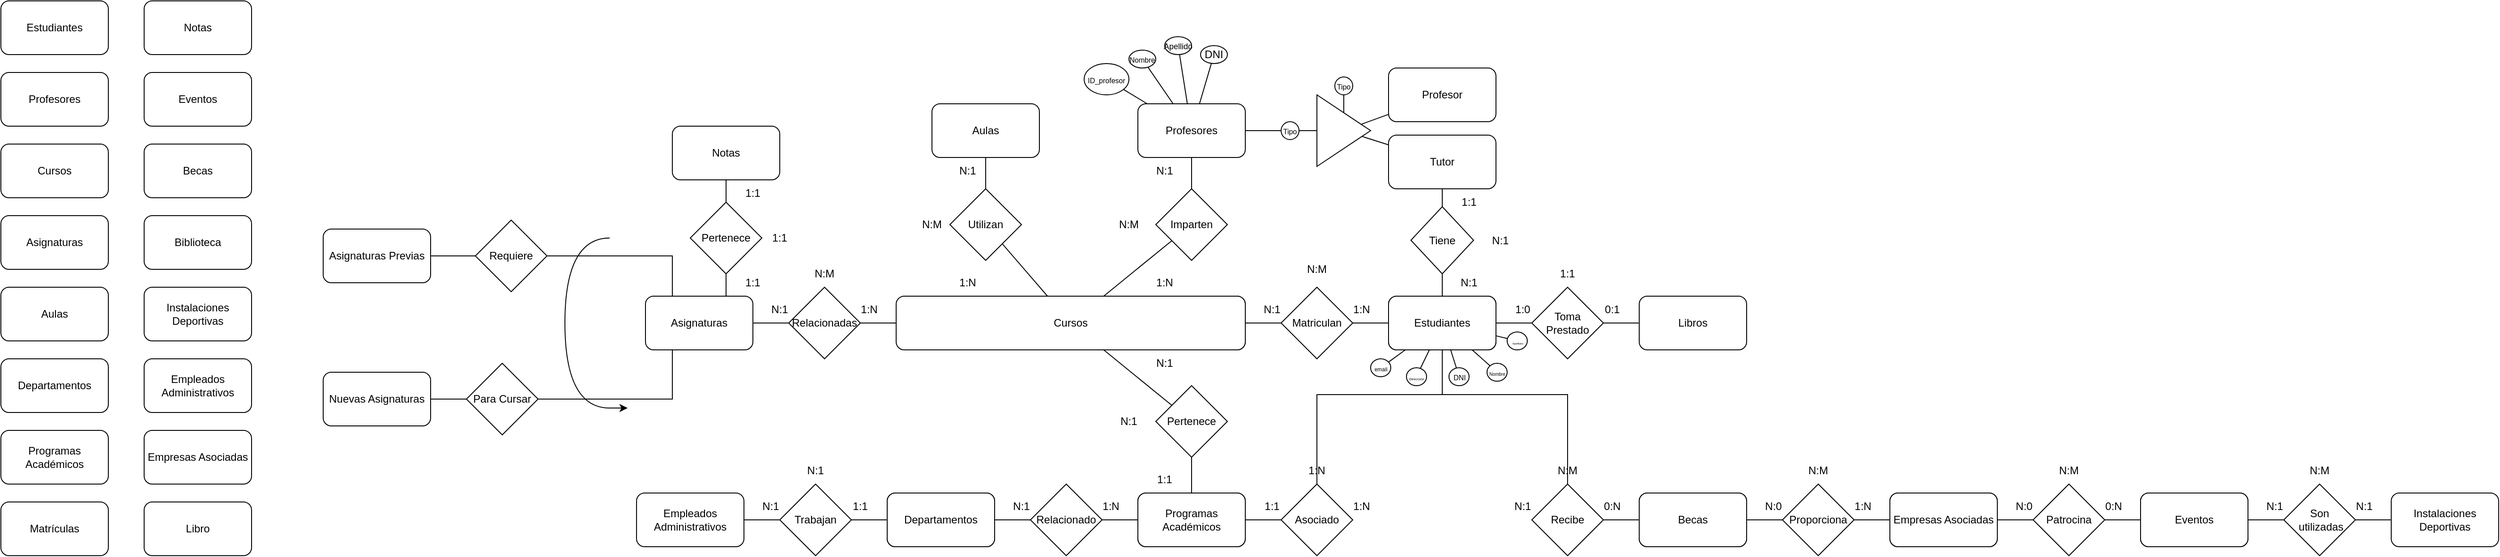 <mxfile version="22.1.11" type="github">
  <diagram name="Página-1" id="5t8v-FAfq3eq3jOAas9Z">
    <mxGraphModel dx="1434" dy="795" grid="1" gridSize="10" guides="1" tooltips="1" connect="1" arrows="1" fold="1" page="1" pageScale="1" pageWidth="827" pageHeight="1169" math="0" shadow="0">
      <root>
        <mxCell id="0" />
        <mxCell id="1" parent="0" />
        <mxCell id="Byr7ttWTIuSPwqKm5QDh-1" value="Estudiantes" style="rounded=1;whiteSpace=wrap;html=1;" parent="1" vertex="1">
          <mxGeometry x="40" y="40" width="120" height="60" as="geometry" />
        </mxCell>
        <mxCell id="Byr7ttWTIuSPwqKm5QDh-2" value="Profesores" style="rounded=1;whiteSpace=wrap;html=1;" parent="1" vertex="1">
          <mxGeometry x="40" y="120" width="120" height="60" as="geometry" />
        </mxCell>
        <mxCell id="Byr7ttWTIuSPwqKm5QDh-3" value="Cursos" style="rounded=1;whiteSpace=wrap;html=1;" parent="1" vertex="1">
          <mxGeometry x="40" y="200" width="120" height="60" as="geometry" />
        </mxCell>
        <mxCell id="Byr7ttWTIuSPwqKm5QDh-4" value="Asignaturas" style="rounded=1;whiteSpace=wrap;html=1;" parent="1" vertex="1">
          <mxGeometry x="40" y="280" width="120" height="60" as="geometry" />
        </mxCell>
        <mxCell id="Byr7ttWTIuSPwqKm5QDh-5" value="Aulas" style="rounded=1;whiteSpace=wrap;html=1;" parent="1" vertex="1">
          <mxGeometry x="40" y="360" width="120" height="60" as="geometry" />
        </mxCell>
        <mxCell id="Byr7ttWTIuSPwqKm5QDh-6" value="Departamentos" style="rounded=1;whiteSpace=wrap;html=1;" parent="1" vertex="1">
          <mxGeometry x="40" y="440" width="120" height="60" as="geometry" />
        </mxCell>
        <mxCell id="Byr7ttWTIuSPwqKm5QDh-7" value="Programas Académicos" style="rounded=1;whiteSpace=wrap;html=1;" parent="1" vertex="1">
          <mxGeometry x="40" y="520" width="120" height="60" as="geometry" />
        </mxCell>
        <mxCell id="Byr7ttWTIuSPwqKm5QDh-8" value="Matrículas" style="rounded=1;whiteSpace=wrap;html=1;" parent="1" vertex="1">
          <mxGeometry x="40" y="600" width="120" height="60" as="geometry" />
        </mxCell>
        <mxCell id="Byr7ttWTIuSPwqKm5QDh-9" value="Notas" style="rounded=1;whiteSpace=wrap;html=1;" parent="1" vertex="1">
          <mxGeometry x="200" y="40" width="120" height="60" as="geometry" />
        </mxCell>
        <mxCell id="Byr7ttWTIuSPwqKm5QDh-10" value="Eventos" style="rounded=1;whiteSpace=wrap;html=1;" parent="1" vertex="1">
          <mxGeometry x="200" y="120" width="120" height="60" as="geometry" />
        </mxCell>
        <mxCell id="Byr7ttWTIuSPwqKm5QDh-11" value="Becas" style="rounded=1;whiteSpace=wrap;html=1;" parent="1" vertex="1">
          <mxGeometry x="200" y="200" width="120" height="60" as="geometry" />
        </mxCell>
        <mxCell id="Byr7ttWTIuSPwqKm5QDh-12" value="Biblioteca" style="rounded=1;whiteSpace=wrap;html=1;" parent="1" vertex="1">
          <mxGeometry x="200" y="280" width="120" height="60" as="geometry" />
        </mxCell>
        <mxCell id="Byr7ttWTIuSPwqKm5QDh-13" value="Instalaciones Deportivas" style="rounded=1;whiteSpace=wrap;html=1;" parent="1" vertex="1">
          <mxGeometry x="200" y="360" width="120" height="60" as="geometry" />
        </mxCell>
        <mxCell id="Byr7ttWTIuSPwqKm5QDh-14" value="Empleados Administrativos" style="rounded=1;whiteSpace=wrap;html=1;" parent="1" vertex="1">
          <mxGeometry x="200" y="440" width="120" height="60" as="geometry" />
        </mxCell>
        <mxCell id="Byr7ttWTIuSPwqKm5QDh-16" value="Empresas Asociadas" style="rounded=1;whiteSpace=wrap;html=1;" parent="1" vertex="1">
          <mxGeometry x="200" y="520" width="120" height="60" as="geometry" />
        </mxCell>
        <mxCell id="Byr7ttWTIuSPwqKm5QDh-17" value="Programas Académicos" style="rounded=1;whiteSpace=wrap;html=1;" parent="1" vertex="1">
          <mxGeometry x="1310" y="590" width="120" height="60" as="geometry" />
        </mxCell>
        <mxCell id="Byr7ttWTIuSPwqKm5QDh-21" value="Profesores" style="rounded=1;whiteSpace=wrap;html=1;" parent="1" vertex="1">
          <mxGeometry x="1310" y="155" width="120" height="60" as="geometry" />
        </mxCell>
        <mxCell id="Byr7ttWTIuSPwqKm5QDh-23" value="Asignaturas" style="rounded=1;whiteSpace=wrap;html=1;" parent="1" vertex="1">
          <mxGeometry x="760" y="370" width="120" height="60" as="geometry" />
        </mxCell>
        <mxCell id="Byr7ttWTIuSPwqKm5QDh-27" value="Aulas" style="rounded=1;whiteSpace=wrap;html=1;" parent="1" vertex="1">
          <mxGeometry x="1080" y="155" width="120" height="60" as="geometry" />
        </mxCell>
        <mxCell id="Byr7ttWTIuSPwqKm5QDh-28" value="Cursos" style="rounded=1;whiteSpace=wrap;html=1;" parent="1" vertex="1">
          <mxGeometry x="1310" y="370" width="120" height="60" as="geometry" />
        </mxCell>
        <mxCell id="Byr7ttWTIuSPwqKm5QDh-29" value="Departamentos" style="rounded=1;whiteSpace=wrap;html=1;" parent="1" vertex="1">
          <mxGeometry x="1030" y="590" width="120" height="60" as="geometry" />
        </mxCell>
        <mxCell id="Byr7ttWTIuSPwqKm5QDh-30" value="Programas Académicos" style="rounded=1;whiteSpace=wrap;html=1;" parent="1" vertex="1">
          <mxGeometry x="1310" y="590" width="120" height="60" as="geometry" />
        </mxCell>
        <mxCell id="Byr7ttWTIuSPwqKm5QDh-33" value="Notas" style="rounded=1;whiteSpace=wrap;html=1;" parent="1" vertex="1">
          <mxGeometry x="790" y="180" width="120" height="60" as="geometry" />
        </mxCell>
        <mxCell id="Byr7ttWTIuSPwqKm5QDh-37" value="Estudiantes" style="rounded=1;whiteSpace=wrap;html=1;" parent="1" vertex="1">
          <mxGeometry x="1590" y="370" width="120" height="60" as="geometry" />
        </mxCell>
        <mxCell id="Byr7ttWTIuSPwqKm5QDh-38" value="Becas" style="rounded=1;whiteSpace=wrap;html=1;" parent="1" vertex="1">
          <mxGeometry x="1870" y="590" width="120" height="60" as="geometry" />
        </mxCell>
        <mxCell id="Byr7ttWTIuSPwqKm5QDh-39" value="Empleados Administrativos" style="rounded=1;whiteSpace=wrap;html=1;" parent="1" vertex="1">
          <mxGeometry x="750" y="590" width="120" height="60" as="geometry" />
        </mxCell>
        <mxCell id="Byr7ttWTIuSPwqKm5QDh-40" value="Departamentos" style="rounded=1;whiteSpace=wrap;html=1;" parent="1" vertex="1">
          <mxGeometry x="1030" y="590" width="120" height="60" as="geometry" />
        </mxCell>
        <mxCell id="Byr7ttWTIuSPwqKm5QDh-41" value="Eventos" style="rounded=1;whiteSpace=wrap;html=1;" parent="1" vertex="1">
          <mxGeometry x="2430" y="590" width="120" height="60" as="geometry" />
        </mxCell>
        <mxCell id="Byr7ttWTIuSPwqKm5QDh-43" value="Empresas Asociadas" style="rounded=1;whiteSpace=wrap;html=1;" parent="1" vertex="1">
          <mxGeometry x="2150" y="590" width="120" height="60" as="geometry" />
        </mxCell>
        <mxCell id="Byr7ttWTIuSPwqKm5QDh-44" value="Eventos" style="rounded=1;whiteSpace=wrap;html=1;" parent="1" vertex="1">
          <mxGeometry x="2430" y="590" width="120" height="60" as="geometry" />
        </mxCell>
        <mxCell id="Byr7ttWTIuSPwqKm5QDh-46" value="Instalaciones Deportivas" style="rounded=1;whiteSpace=wrap;html=1;" parent="1" vertex="1">
          <mxGeometry x="2710" y="590" width="120" height="60" as="geometry" />
        </mxCell>
        <mxCell id="Byr7ttWTIuSPwqKm5QDh-50" value="Libro" style="rounded=1;whiteSpace=wrap;html=1;" parent="1" vertex="1">
          <mxGeometry x="200" y="600" width="120" height="60" as="geometry" />
        </mxCell>
        <mxCell id="Byr7ttWTIuSPwqKm5QDh-51" value="Libros" style="rounded=1;whiteSpace=wrap;html=1;" parent="1" vertex="1">
          <mxGeometry x="1870" y="370" width="120" height="60" as="geometry" />
        </mxCell>
        <mxCell id="Byr7ttWTIuSPwqKm5QDh-52" value="Estudiantes" style="rounded=1;whiteSpace=wrap;html=1;" parent="1" vertex="1">
          <mxGeometry x="1590" y="370" width="120" height="60" as="geometry" />
        </mxCell>
        <mxCell id="Byr7ttWTIuSPwqKm5QDh-55" value="Asociado" style="rhombus;whiteSpace=wrap;html=1;" parent="1" vertex="1">
          <mxGeometry x="1470" y="580" width="80" height="80" as="geometry" />
        </mxCell>
        <mxCell id="Byr7ttWTIuSPwqKm5QDh-58" value="Relacionadas" style="rhombus;whiteSpace=wrap;html=1;" parent="1" vertex="1">
          <mxGeometry x="920" y="360" width="80" height="80" as="geometry" />
        </mxCell>
        <mxCell id="Byr7ttWTIuSPwqKm5QDh-59" value="Utilizan" style="rhombus;whiteSpace=wrap;html=1;" parent="1" vertex="1">
          <mxGeometry x="1100" y="250" width="80" height="80" as="geometry" />
        </mxCell>
        <mxCell id="Byr7ttWTIuSPwqKm5QDh-60" value="Relacionado" style="rhombus;whiteSpace=wrap;html=1;" parent="1" vertex="1">
          <mxGeometry x="1190" y="580" width="80" height="80" as="geometry" />
        </mxCell>
        <mxCell id="Byr7ttWTIuSPwqKm5QDh-61" value="Matriculan" style="rhombus;whiteSpace=wrap;html=1;" parent="1" vertex="1">
          <mxGeometry x="1470" y="360" width="80" height="80" as="geometry" />
        </mxCell>
        <mxCell id="Byr7ttWTIuSPwqKm5QDh-62" value="Pertenece" style="rhombus;whiteSpace=wrap;html=1;" parent="1" vertex="1">
          <mxGeometry x="810" y="265" width="80" height="80" as="geometry" />
        </mxCell>
        <mxCell id="Byr7ttWTIuSPwqKm5QDh-64" value="Recibe" style="rhombus;whiteSpace=wrap;html=1;" parent="1" vertex="1">
          <mxGeometry x="1750" y="580" width="80" height="80" as="geometry" />
        </mxCell>
        <mxCell id="Byr7ttWTIuSPwqKm5QDh-66" value="Trabajan" style="rhombus;whiteSpace=wrap;html=1;" parent="1" vertex="1">
          <mxGeometry x="910" y="580" width="80" height="80" as="geometry" />
        </mxCell>
        <mxCell id="Byr7ttWTIuSPwqKm5QDh-67" value="Son&lt;br&gt;&amp;nbsp;utilizadas" style="rhombus;whiteSpace=wrap;html=1;" parent="1" vertex="1">
          <mxGeometry x="2590" y="580" width="80" height="80" as="geometry" />
        </mxCell>
        <mxCell id="Byr7ttWTIuSPwqKm5QDh-68" value="Patrocina" style="rhombus;whiteSpace=wrap;html=1;" parent="1" vertex="1">
          <mxGeometry x="2310" y="580" width="80" height="80" as="geometry" />
        </mxCell>
        <mxCell id="Byr7ttWTIuSPwqKm5QDh-71" value="Toma&lt;br&gt;Prestado" style="rhombus;whiteSpace=wrap;html=1;" parent="1" vertex="1">
          <mxGeometry x="1750" y="360" width="80" height="80" as="geometry" />
        </mxCell>
        <mxCell id="Byr7ttWTIuSPwqKm5QDh-81" value="" style="endArrow=none;html=1;rounded=0;" parent="1" target="Byr7ttWTIuSPwqKm5QDh-55" edge="1">
          <mxGeometry width="50" height="50" relative="1" as="geometry">
            <mxPoint x="1430" y="620" as="sourcePoint" />
            <mxPoint x="1480" y="570" as="targetPoint" />
          </mxGeometry>
        </mxCell>
        <mxCell id="Byr7ttWTIuSPwqKm5QDh-82" value="" style="endArrow=none;html=1;rounded=0;" parent="1" source="Byr7ttWTIuSPwqKm5QDh-55" target="Byr7ttWTIuSPwqKm5QDh-37" edge="1">
          <mxGeometry width="50" height="50" relative="1" as="geometry">
            <mxPoint x="1550" y="620" as="sourcePoint" />
            <mxPoint x="1590" y="620" as="targetPoint" />
            <Array as="points">
              <mxPoint x="1510" y="480" />
              <mxPoint x="1650" y="480" />
            </Array>
          </mxGeometry>
        </mxCell>
        <mxCell id="Byr7ttWTIuSPwqKm5QDh-86" value="" style="endArrow=none;html=1;rounded=0;" parent="1" target="Byr7ttWTIuSPwqKm5QDh-58" edge="1">
          <mxGeometry width="50" height="50" relative="1" as="geometry">
            <mxPoint x="880" y="400" as="sourcePoint" />
            <mxPoint x="930" y="350" as="targetPoint" />
          </mxGeometry>
        </mxCell>
        <mxCell id="Byr7ttWTIuSPwqKm5QDh-89" value="" style="endArrow=none;html=1;rounded=0;" parent="1" target="Byr7ttWTIuSPwqKm5QDh-20" edge="1">
          <mxGeometry width="50" height="50" relative="1" as="geometry">
            <mxPoint x="1000" y="400" as="sourcePoint" />
            <mxPoint x="1040" y="400" as="targetPoint" />
          </mxGeometry>
        </mxCell>
        <mxCell id="Byr7ttWTIuSPwqKm5QDh-91" value="" style="endArrow=none;html=1;rounded=0;" parent="1" target="Byr7ttWTIuSPwqKm5QDh-60" edge="1">
          <mxGeometry width="50" height="50" relative="1" as="geometry">
            <mxPoint x="1150" y="620" as="sourcePoint" />
            <mxPoint x="1200" y="570" as="targetPoint" />
          </mxGeometry>
        </mxCell>
        <mxCell id="Byr7ttWTIuSPwqKm5QDh-92" value="" style="endArrow=none;html=1;rounded=0;" parent="1" target="Byr7ttWTIuSPwqKm5QDh-30" edge="1">
          <mxGeometry width="50" height="50" relative="1" as="geometry">
            <mxPoint x="1270" y="620" as="sourcePoint" />
            <mxPoint x="1320" y="570" as="targetPoint" />
          </mxGeometry>
        </mxCell>
        <mxCell id="Byr7ttWTIuSPwqKm5QDh-99" value="" style="endArrow=none;html=1;rounded=0;" parent="1" source="Byr7ttWTIuSPwqKm5QDh-37" target="Byr7ttWTIuSPwqKm5QDh-64" edge="1">
          <mxGeometry width="50" height="50" relative="1" as="geometry">
            <mxPoint x="1710" y="620" as="sourcePoint" />
            <mxPoint x="1760" y="570" as="targetPoint" />
            <Array as="points">
              <mxPoint x="1650" y="480" />
              <mxPoint x="1790" y="480" />
            </Array>
          </mxGeometry>
        </mxCell>
        <mxCell id="Byr7ttWTIuSPwqKm5QDh-100" value="" style="endArrow=none;html=1;rounded=0;" parent="1" target="Byr7ttWTIuSPwqKm5QDh-38" edge="1">
          <mxGeometry width="50" height="50" relative="1" as="geometry">
            <mxPoint x="1830" y="620" as="sourcePoint" />
            <mxPoint x="1880" y="570" as="targetPoint" />
          </mxGeometry>
        </mxCell>
        <mxCell id="Byr7ttWTIuSPwqKm5QDh-103" value="" style="endArrow=none;html=1;rounded=0;" parent="1" target="Byr7ttWTIuSPwqKm5QDh-66" edge="1">
          <mxGeometry width="50" height="50" relative="1" as="geometry">
            <mxPoint x="870" y="620" as="sourcePoint" />
            <mxPoint x="920" y="570" as="targetPoint" />
          </mxGeometry>
        </mxCell>
        <mxCell id="Byr7ttWTIuSPwqKm5QDh-104" value="" style="endArrow=none;html=1;rounded=0;" parent="1" target="Byr7ttWTIuSPwqKm5QDh-40" edge="1">
          <mxGeometry width="50" height="50" relative="1" as="geometry">
            <mxPoint x="990" y="620" as="sourcePoint" />
            <mxPoint x="1040" y="570" as="targetPoint" />
          </mxGeometry>
        </mxCell>
        <mxCell id="Byr7ttWTIuSPwqKm5QDh-105" value="" style="endArrow=none;html=1;rounded=0;" parent="1" target="Byr7ttWTIuSPwqKm5QDh-67" edge="1">
          <mxGeometry width="50" height="50" relative="1" as="geometry">
            <mxPoint x="2550" y="620" as="sourcePoint" />
            <mxPoint x="2600" y="570" as="targetPoint" />
          </mxGeometry>
        </mxCell>
        <mxCell id="Byr7ttWTIuSPwqKm5QDh-106" value="" style="endArrow=none;html=1;rounded=0;" parent="1" target="Byr7ttWTIuSPwqKm5QDh-46" edge="1">
          <mxGeometry width="50" height="50" relative="1" as="geometry">
            <mxPoint x="2670" y="620" as="sourcePoint" />
            <mxPoint x="2720" y="570" as="targetPoint" />
          </mxGeometry>
        </mxCell>
        <mxCell id="Byr7ttWTIuSPwqKm5QDh-107" value="" style="endArrow=none;html=1;rounded=0;" parent="1" target="Byr7ttWTIuSPwqKm5QDh-68" edge="1">
          <mxGeometry width="50" height="50" relative="1" as="geometry">
            <mxPoint x="2270" y="620" as="sourcePoint" />
            <mxPoint x="2320" y="570" as="targetPoint" />
          </mxGeometry>
        </mxCell>
        <mxCell id="Byr7ttWTIuSPwqKm5QDh-108" value="" style="endArrow=none;html=1;rounded=0;" parent="1" target="Byr7ttWTIuSPwqKm5QDh-44" edge="1">
          <mxGeometry width="50" height="50" relative="1" as="geometry">
            <mxPoint x="2390" y="620" as="sourcePoint" />
            <mxPoint x="2440" y="570" as="targetPoint" />
          </mxGeometry>
        </mxCell>
        <mxCell id="Byr7ttWTIuSPwqKm5QDh-113" value="" style="endArrow=none;html=1;rounded=0;" parent="1" target="Byr7ttWTIuSPwqKm5QDh-71" edge="1">
          <mxGeometry width="50" height="50" relative="1" as="geometry">
            <mxPoint x="1710" y="400" as="sourcePoint" />
            <mxPoint x="1760" y="350" as="targetPoint" />
          </mxGeometry>
        </mxCell>
        <mxCell id="Byr7ttWTIuSPwqKm5QDh-114" value="" style="endArrow=none;html=1;rounded=0;" parent="1" target="Byr7ttWTIuSPwqKm5QDh-51" edge="1">
          <mxGeometry width="50" height="50" relative="1" as="geometry">
            <mxPoint x="1830" y="400" as="sourcePoint" />
            <mxPoint x="1880" y="350" as="targetPoint" />
          </mxGeometry>
        </mxCell>
        <mxCell id="Byr7ttWTIuSPwqKm5QDh-115" value="1:N" style="text;html=1;strokeColor=none;fillColor=none;align=center;verticalAlign=middle;whiteSpace=wrap;rounded=0;" parent="1" vertex="1">
          <mxGeometry x="1530" y="590" width="60" height="30" as="geometry" />
        </mxCell>
        <mxCell id="Byr7ttWTIuSPwqKm5QDh-116" value="1:1" style="text;html=1;strokeColor=none;fillColor=none;align=center;verticalAlign=middle;whiteSpace=wrap;rounded=0;" parent="1" vertex="1">
          <mxGeometry x="1430" y="590" width="60" height="30" as="geometry" />
        </mxCell>
        <mxCell id="Byr7ttWTIuSPwqKm5QDh-20" value="Cursos" style="rounded=1;whiteSpace=wrap;html=1;" parent="1" vertex="1">
          <mxGeometry x="1040" y="370" width="390" height="60" as="geometry" />
        </mxCell>
        <mxCell id="Byr7ttWTIuSPwqKm5QDh-56" value="Pertenece" style="rhombus;whiteSpace=wrap;html=1;" parent="1" vertex="1">
          <mxGeometry x="1330" y="470" width="80" height="80" as="geometry" />
        </mxCell>
        <mxCell id="Byr7ttWTIuSPwqKm5QDh-118" value="1:N" style="text;html=1;strokeColor=none;fillColor=none;align=center;verticalAlign=middle;whiteSpace=wrap;rounded=0;" parent="1" vertex="1">
          <mxGeometry x="1480" y="550" width="60" height="30" as="geometry" />
        </mxCell>
        <mxCell id="Byr7ttWTIuSPwqKm5QDh-119" value="N:1" style="text;html=1;strokeColor=none;fillColor=none;align=center;verticalAlign=middle;whiteSpace=wrap;rounded=0;" parent="1" vertex="1">
          <mxGeometry x="1310" y="430" width="60" height="30" as="geometry" />
        </mxCell>
        <mxCell id="Byr7ttWTIuSPwqKm5QDh-120" value="N:1" style="text;html=1;strokeColor=none;fillColor=none;align=center;verticalAlign=middle;whiteSpace=wrap;rounded=0;" parent="1" vertex="1">
          <mxGeometry x="1270" y="495" width="60" height="30" as="geometry" />
        </mxCell>
        <mxCell id="Byr7ttWTIuSPwqKm5QDh-121" value="1:1" style="text;html=1;strokeColor=none;fillColor=none;align=center;verticalAlign=middle;whiteSpace=wrap;rounded=0;" parent="1" vertex="1">
          <mxGeometry x="1310" y="560" width="60" height="30" as="geometry" />
        </mxCell>
        <mxCell id="Byr7ttWTIuSPwqKm5QDh-123" value="N:1" style="text;html=1;strokeColor=none;fillColor=none;align=center;verticalAlign=middle;whiteSpace=wrap;rounded=0;" parent="1" vertex="1">
          <mxGeometry x="1310" y="215" width="60" height="30" as="geometry" />
        </mxCell>
        <mxCell id="Byr7ttWTIuSPwqKm5QDh-125" value="1:N" style="text;html=1;strokeColor=none;fillColor=none;align=center;verticalAlign=middle;whiteSpace=wrap;rounded=0;" parent="1" vertex="1">
          <mxGeometry x="980" y="370" width="60" height="30" as="geometry" />
        </mxCell>
        <mxCell id="Byr7ttWTIuSPwqKm5QDh-126" value="N:1" style="text;html=1;strokeColor=none;fillColor=none;align=center;verticalAlign=middle;whiteSpace=wrap;rounded=0;" parent="1" vertex="1">
          <mxGeometry x="880" y="370" width="60" height="30" as="geometry" />
        </mxCell>
        <mxCell id="Byr7ttWTIuSPwqKm5QDh-127" value="N:M" style="text;html=1;strokeColor=none;fillColor=none;align=center;verticalAlign=middle;whiteSpace=wrap;rounded=0;" parent="1" vertex="1">
          <mxGeometry x="930" y="330" width="60" height="30" as="geometry" />
        </mxCell>
        <mxCell id="Byr7ttWTIuSPwqKm5QDh-128" value="1:N" style="text;html=1;strokeColor=none;fillColor=none;align=center;verticalAlign=middle;whiteSpace=wrap;rounded=0;" parent="1" vertex="1">
          <mxGeometry x="1090" y="340" width="60" height="30" as="geometry" />
        </mxCell>
        <mxCell id="Byr7ttWTIuSPwqKm5QDh-129" value="N:1" style="text;html=1;strokeColor=none;fillColor=none;align=center;verticalAlign=middle;whiteSpace=wrap;rounded=0;" parent="1" vertex="1">
          <mxGeometry x="1090" y="215" width="60" height="30" as="geometry" />
        </mxCell>
        <mxCell id="Byr7ttWTIuSPwqKm5QDh-130" value="N:M" style="text;html=1;strokeColor=none;fillColor=none;align=center;verticalAlign=middle;whiteSpace=wrap;rounded=0;" parent="1" vertex="1">
          <mxGeometry x="1050" y="275" width="60" height="30" as="geometry" />
        </mxCell>
        <mxCell id="Byr7ttWTIuSPwqKm5QDh-131" value="1:N" style="text;html=1;strokeColor=none;fillColor=none;align=center;verticalAlign=middle;whiteSpace=wrap;rounded=0;" parent="1" vertex="1">
          <mxGeometry x="1250" y="590" width="60" height="30" as="geometry" />
        </mxCell>
        <mxCell id="Byr7ttWTIuSPwqKm5QDh-132" value="N:1" style="text;html=1;strokeColor=none;fillColor=none;align=center;verticalAlign=middle;whiteSpace=wrap;rounded=0;" parent="1" vertex="1">
          <mxGeometry x="1150" y="590" width="60" height="30" as="geometry" />
        </mxCell>
        <mxCell id="Byr7ttWTIuSPwqKm5QDh-134" value="N:1" style="text;html=1;strokeColor=none;fillColor=none;align=center;verticalAlign=middle;whiteSpace=wrap;rounded=0;" parent="1" vertex="1">
          <mxGeometry x="1430" y="370" width="60" height="30" as="geometry" />
        </mxCell>
        <mxCell id="Byr7ttWTIuSPwqKm5QDh-135" value="1:N" style="text;html=1;strokeColor=none;fillColor=none;align=center;verticalAlign=middle;whiteSpace=wrap;rounded=0;" parent="1" vertex="1">
          <mxGeometry x="1530" y="370" width="60" height="30" as="geometry" />
        </mxCell>
        <mxCell id="Byr7ttWTIuSPwqKm5QDh-136" value="N:M" style="text;html=1;strokeColor=none;fillColor=none;align=center;verticalAlign=middle;whiteSpace=wrap;rounded=0;" parent="1" vertex="1">
          <mxGeometry x="1480" y="325" width="60" height="30" as="geometry" />
        </mxCell>
        <mxCell id="Byr7ttWTIuSPwqKm5QDh-137" value="1:1" style="text;html=1;strokeColor=none;fillColor=none;align=center;verticalAlign=middle;whiteSpace=wrap;rounded=0;" parent="1" vertex="1">
          <mxGeometry x="850" y="340" width="60" height="30" as="geometry" />
        </mxCell>
        <mxCell id="Byr7ttWTIuSPwqKm5QDh-138" value="1:1" style="text;html=1;strokeColor=none;fillColor=none;align=center;verticalAlign=middle;whiteSpace=wrap;rounded=0;" parent="1" vertex="1">
          <mxGeometry x="850" y="240" width="60" height="30" as="geometry" />
        </mxCell>
        <mxCell id="Byr7ttWTIuSPwqKm5QDh-139" value="1:1" style="text;html=1;strokeColor=none;fillColor=none;align=center;verticalAlign=middle;whiteSpace=wrap;rounded=0;" parent="1" vertex="1">
          <mxGeometry x="880" y="290" width="60" height="30" as="geometry" />
        </mxCell>
        <mxCell id="Byr7ttWTIuSPwqKm5QDh-143" value="0:N" style="text;html=1;strokeColor=none;fillColor=none;align=center;verticalAlign=middle;whiteSpace=wrap;rounded=0;" parent="1" vertex="1">
          <mxGeometry x="1810" y="590" width="60" height="30" as="geometry" />
        </mxCell>
        <mxCell id="Byr7ttWTIuSPwqKm5QDh-144" value="N:1" style="text;html=1;strokeColor=none;fillColor=none;align=center;verticalAlign=middle;whiteSpace=wrap;rounded=0;" parent="1" vertex="1">
          <mxGeometry x="1710" y="590" width="60" height="30" as="geometry" />
        </mxCell>
        <mxCell id="Byr7ttWTIuSPwqKm5QDh-145" value="N:M" style="text;html=1;strokeColor=none;fillColor=none;align=center;verticalAlign=middle;whiteSpace=wrap;rounded=0;" parent="1" vertex="1">
          <mxGeometry x="1760" y="550" width="60" height="30" as="geometry" />
        </mxCell>
        <mxCell id="Byr7ttWTIuSPwqKm5QDh-148" value="1:1" style="text;html=1;strokeColor=none;fillColor=none;align=center;verticalAlign=middle;whiteSpace=wrap;rounded=0;" parent="1" vertex="1">
          <mxGeometry x="970" y="590" width="60" height="30" as="geometry" />
        </mxCell>
        <mxCell id="Byr7ttWTIuSPwqKm5QDh-149" value="N:1" style="text;html=1;strokeColor=none;fillColor=none;align=center;verticalAlign=middle;whiteSpace=wrap;rounded=0;" parent="1" vertex="1">
          <mxGeometry x="870" y="590" width="60" height="30" as="geometry" />
        </mxCell>
        <mxCell id="Byr7ttWTIuSPwqKm5QDh-150" value="N:1" style="text;html=1;strokeColor=none;fillColor=none;align=center;verticalAlign=middle;whiteSpace=wrap;rounded=0;" parent="1" vertex="1">
          <mxGeometry x="920" y="550" width="60" height="30" as="geometry" />
        </mxCell>
        <mxCell id="Byr7ttWTIuSPwqKm5QDh-151" value="N:1" style="text;html=1;strokeColor=none;fillColor=none;align=center;verticalAlign=middle;whiteSpace=wrap;rounded=0;" parent="1" vertex="1">
          <mxGeometry x="2650" y="590" width="60" height="30" as="geometry" />
        </mxCell>
        <mxCell id="Byr7ttWTIuSPwqKm5QDh-152" value="N:1" style="text;html=1;strokeColor=none;fillColor=none;align=center;verticalAlign=middle;whiteSpace=wrap;rounded=0;" parent="1" vertex="1">
          <mxGeometry x="2550" y="590" width="60" height="30" as="geometry" />
        </mxCell>
        <mxCell id="Byr7ttWTIuSPwqKm5QDh-153" value="N:M" style="text;html=1;strokeColor=none;fillColor=none;align=center;verticalAlign=middle;whiteSpace=wrap;rounded=0;" parent="1" vertex="1">
          <mxGeometry x="2600" y="550" width="60" height="30" as="geometry" />
        </mxCell>
        <mxCell id="Byr7ttWTIuSPwqKm5QDh-154" value="0:N" style="text;html=1;strokeColor=none;fillColor=none;align=center;verticalAlign=middle;whiteSpace=wrap;rounded=0;" parent="1" vertex="1">
          <mxGeometry x="2370" y="590" width="60" height="30" as="geometry" />
        </mxCell>
        <mxCell id="Byr7ttWTIuSPwqKm5QDh-156" value="N:M" style="text;html=1;strokeColor=none;fillColor=none;align=center;verticalAlign=middle;whiteSpace=wrap;rounded=0;" parent="1" vertex="1">
          <mxGeometry x="2320" y="550" width="60" height="30" as="geometry" />
        </mxCell>
        <mxCell id="Byr7ttWTIuSPwqKm5QDh-159" value="N:0" style="text;html=1;strokeColor=none;fillColor=none;align=center;verticalAlign=middle;whiteSpace=wrap;rounded=0;" parent="1" vertex="1">
          <mxGeometry x="2270" y="590" width="60" height="30" as="geometry" />
        </mxCell>
        <mxCell id="Byr7ttWTIuSPwqKm5QDh-161" value="1:1" style="text;html=1;strokeColor=none;fillColor=none;align=center;verticalAlign=middle;whiteSpace=wrap;rounded=0;" parent="1" vertex="1">
          <mxGeometry x="1650" y="250" width="60" height="30" as="geometry" />
        </mxCell>
        <mxCell id="Byr7ttWTIuSPwqKm5QDh-164" value="0:1" style="text;html=1;strokeColor=none;fillColor=none;align=center;verticalAlign=middle;whiteSpace=wrap;rounded=0;" parent="1" vertex="1">
          <mxGeometry x="1810" y="370" width="60" height="30" as="geometry" />
        </mxCell>
        <mxCell id="Byr7ttWTIuSPwqKm5QDh-165" value="1:0" style="text;html=1;strokeColor=none;fillColor=none;align=center;verticalAlign=middle;whiteSpace=wrap;rounded=0;" parent="1" vertex="1">
          <mxGeometry x="1710" y="370" width="60" height="30" as="geometry" />
        </mxCell>
        <mxCell id="Byr7ttWTIuSPwqKm5QDh-166" value="1:1" style="text;html=1;strokeColor=none;fillColor=none;align=center;verticalAlign=middle;whiteSpace=wrap;rounded=0;" parent="1" vertex="1">
          <mxGeometry x="1760" y="330" width="60" height="30" as="geometry" />
        </mxCell>
        <mxCell id="Byr7ttWTIuSPwqKm5QDh-167" value="N:1" style="text;html=1;strokeColor=none;fillColor=none;align=center;verticalAlign=middle;whiteSpace=wrap;rounded=0;" parent="1" vertex="1">
          <mxGeometry x="1650" y="340" width="60" height="30" as="geometry" />
        </mxCell>
        <mxCell id="Byr7ttWTIuSPwqKm5QDh-168" value="N:1" style="text;html=1;strokeColor=none;fillColor=none;align=center;verticalAlign=middle;whiteSpace=wrap;rounded=0;" parent="1" vertex="1">
          <mxGeometry x="1685" y="292.5" width="60" height="30" as="geometry" />
        </mxCell>
        <mxCell id="Byr7ttWTIuSPwqKm5QDh-210" value="Becas" style="rounded=1;whiteSpace=wrap;html=1;" parent="1" vertex="1">
          <mxGeometry x="1870" y="590" width="120" height="60" as="geometry" />
        </mxCell>
        <mxCell id="Byr7ttWTIuSPwqKm5QDh-211" value="Empresas Asociadas" style="rounded=1;whiteSpace=wrap;html=1;" parent="1" vertex="1">
          <mxGeometry x="2150" y="590" width="120" height="60" as="geometry" />
        </mxCell>
        <mxCell id="Byr7ttWTIuSPwqKm5QDh-212" value="Proporciona" style="rhombus;whiteSpace=wrap;html=1;" parent="1" vertex="1">
          <mxGeometry x="2030" y="580" width="80" height="80" as="geometry" />
        </mxCell>
        <mxCell id="Byr7ttWTIuSPwqKm5QDh-213" value="" style="endArrow=none;html=1;rounded=0;" parent="1" target="Byr7ttWTIuSPwqKm5QDh-212" edge="1">
          <mxGeometry width="50" height="50" relative="1" as="geometry">
            <mxPoint x="1990" y="620" as="sourcePoint" />
            <mxPoint x="2040" y="570" as="targetPoint" />
          </mxGeometry>
        </mxCell>
        <mxCell id="Byr7ttWTIuSPwqKm5QDh-214" value="" style="endArrow=none;html=1;rounded=0;" parent="1" target="Byr7ttWTIuSPwqKm5QDh-211" edge="1">
          <mxGeometry width="50" height="50" relative="1" as="geometry">
            <mxPoint x="2110" y="620" as="sourcePoint" />
            <mxPoint x="2160" y="570" as="targetPoint" />
          </mxGeometry>
        </mxCell>
        <mxCell id="Byr7ttWTIuSPwqKm5QDh-215" value="N:0" style="text;html=1;strokeColor=none;fillColor=none;align=center;verticalAlign=middle;whiteSpace=wrap;rounded=0;" parent="1" vertex="1">
          <mxGeometry x="1990" y="590" width="60" height="30" as="geometry" />
        </mxCell>
        <mxCell id="Byr7ttWTIuSPwqKm5QDh-216" value="1:N" style="text;html=1;strokeColor=none;fillColor=none;align=center;verticalAlign=middle;whiteSpace=wrap;rounded=0;" parent="1" vertex="1">
          <mxGeometry x="2090" y="590" width="60" height="30" as="geometry" />
        </mxCell>
        <mxCell id="Byr7ttWTIuSPwqKm5QDh-217" value="N:M" style="text;html=1;strokeColor=none;fillColor=none;align=center;verticalAlign=middle;whiteSpace=wrap;rounded=0;" parent="1" vertex="1">
          <mxGeometry x="2040" y="550" width="60" height="30" as="geometry" />
        </mxCell>
        <mxCell id="Byr7ttWTIuSPwqKm5QDh-218" value="" style="endArrow=none;html=1;rounded=0;" parent="1" source="Byr7ttWTIuSPwqKm5QDh-17" target="Byr7ttWTIuSPwqKm5QDh-56" edge="1">
          <mxGeometry width="50" height="50" relative="1" as="geometry">
            <mxPoint x="1360" y="590" as="sourcePoint" />
            <mxPoint x="1410" y="540" as="targetPoint" />
          </mxGeometry>
        </mxCell>
        <mxCell id="Byr7ttWTIuSPwqKm5QDh-219" value="" style="endArrow=none;html=1;rounded=0;" parent="1" source="Byr7ttWTIuSPwqKm5QDh-56" target="Byr7ttWTIuSPwqKm5QDh-20" edge="1">
          <mxGeometry width="50" height="50" relative="1" as="geometry">
            <mxPoint x="1370" y="500" as="sourcePoint" />
            <mxPoint x="1420" y="450" as="targetPoint" />
          </mxGeometry>
        </mxCell>
        <mxCell id="Byr7ttWTIuSPwqKm5QDh-220" value="" style="endArrow=none;html=1;rounded=0;" parent="1" source="Byr7ttWTIuSPwqKm5QDh-37" target="Byr7ttWTIuSPwqKm5QDh-61" edge="1">
          <mxGeometry width="50" height="50" relative="1" as="geometry">
            <mxPoint x="1560" y="480" as="sourcePoint" />
            <mxPoint x="1610" y="430" as="targetPoint" />
          </mxGeometry>
        </mxCell>
        <mxCell id="Byr7ttWTIuSPwqKm5QDh-221" value="" style="endArrow=none;html=1;rounded=0;" parent="1" source="Byr7ttWTIuSPwqKm5QDh-20" target="Byr7ttWTIuSPwqKm5QDh-61" edge="1">
          <mxGeometry width="50" height="50" relative="1" as="geometry">
            <mxPoint x="1430" y="400" as="sourcePoint" />
            <mxPoint x="1480" y="350" as="targetPoint" />
          </mxGeometry>
        </mxCell>
        <mxCell id="ghx-PzNn20tsEUUvmX9h-1" value="Imparten" style="rhombus;whiteSpace=wrap;html=1;" parent="1" vertex="1">
          <mxGeometry x="1330" y="250" width="80" height="80" as="geometry" />
        </mxCell>
        <mxCell id="ghx-PzNn20tsEUUvmX9h-2" value="1:N" style="text;html=1;strokeColor=none;fillColor=none;align=center;verticalAlign=middle;whiteSpace=wrap;rounded=0;" parent="1" vertex="1">
          <mxGeometry x="1310" y="340" width="60" height="30" as="geometry" />
        </mxCell>
        <mxCell id="ghx-PzNn20tsEUUvmX9h-3" value="N:M" style="text;html=1;strokeColor=none;fillColor=none;align=center;verticalAlign=middle;whiteSpace=wrap;rounded=0;" parent="1" vertex="1">
          <mxGeometry x="1270" y="275" width="60" height="30" as="geometry" />
        </mxCell>
        <mxCell id="ghx-PzNn20tsEUUvmX9h-4" value="" style="endArrow=none;html=1;rounded=0;" parent="1" source="Byr7ttWTIuSPwqKm5QDh-20" target="ghx-PzNn20tsEUUvmX9h-1" edge="1">
          <mxGeometry width="50" height="50" relative="1" as="geometry">
            <mxPoint x="1370" y="370" as="sourcePoint" />
            <mxPoint x="1420" y="320" as="targetPoint" />
          </mxGeometry>
        </mxCell>
        <mxCell id="ghx-PzNn20tsEUUvmX9h-5" value="" style="endArrow=none;html=1;rounded=0;" parent="1" source="Byr7ttWTIuSPwqKm5QDh-21" target="ghx-PzNn20tsEUUvmX9h-1" edge="1">
          <mxGeometry width="50" height="50" relative="1" as="geometry">
            <mxPoint x="1320" y="300" as="sourcePoint" />
            <mxPoint x="1370" y="250" as="targetPoint" />
          </mxGeometry>
        </mxCell>
        <mxCell id="Byr7ttWTIuSPwqKm5QDh-198" value="" style="triangle;whiteSpace=wrap;html=1;direction=east;" parent="1" vertex="1">
          <mxGeometry x="1510" y="145" width="60" height="80" as="geometry" />
        </mxCell>
        <mxCell id="Byr7ttWTIuSPwqKm5QDh-199" value="" style="endArrow=none;html=1;rounded=0;" parent="1" target="Byr7ttWTIuSPwqKm5QDh-204" edge="1">
          <mxGeometry width="50" height="50" relative="1" as="geometry">
            <mxPoint x="1540" y="135" as="sourcePoint" />
            <mxPoint x="1490" y="185" as="targetPoint" />
          </mxGeometry>
        </mxCell>
        <mxCell id="Byr7ttWTIuSPwqKm5QDh-202" value="Profesor" style="rounded=1;whiteSpace=wrap;html=1;" parent="1" vertex="1">
          <mxGeometry x="1590" y="115" width="120" height="60" as="geometry" />
        </mxCell>
        <mxCell id="Byr7ttWTIuSPwqKm5QDh-203" value="Tutor" style="rounded=1;whiteSpace=wrap;html=1;" parent="1" vertex="1">
          <mxGeometry x="1590" y="190" width="120" height="60" as="geometry" />
        </mxCell>
        <mxCell id="Byr7ttWTIuSPwqKm5QDh-205" value="" style="endArrow=none;html=1;rounded=0;" parent="1" source="Byr7ttWTIuSPwqKm5QDh-204" target="Byr7ttWTIuSPwqKm5QDh-198" edge="1">
          <mxGeometry width="50" height="50" relative="1" as="geometry">
            <mxPoint x="1540" y="135" as="sourcePoint" />
            <mxPoint x="1540" y="155" as="targetPoint" />
          </mxGeometry>
        </mxCell>
        <mxCell id="Byr7ttWTIuSPwqKm5QDh-204" value="&lt;font style=&quot;font-size: 8px;&quot;&gt;Tipo&lt;/font&gt;" style="ellipse;whiteSpace=wrap;html=1;direction=north;" parent="1" vertex="1">
          <mxGeometry x="1530" y="125" width="20" height="20" as="geometry" />
        </mxCell>
        <mxCell id="Byr7ttWTIuSPwqKm5QDh-208" value="&lt;font style=&quot;font-size: 8px;&quot;&gt;Tipo&lt;/font&gt;" style="ellipse;whiteSpace=wrap;html=1;direction=north;" parent="1" vertex="1">
          <mxGeometry x="1470" y="175" width="20" height="20" as="geometry" />
        </mxCell>
        <mxCell id="ghx-PzNn20tsEUUvmX9h-8" value="" style="endArrow=none;html=1;rounded=0;" parent="1" source="Byr7ttWTIuSPwqKm5QDh-208" target="Byr7ttWTIuSPwqKm5QDh-198" edge="1">
          <mxGeometry width="50" height="50" relative="1" as="geometry">
            <mxPoint x="1490" y="190" as="sourcePoint" />
            <mxPoint x="1540" y="140" as="targetPoint" />
          </mxGeometry>
        </mxCell>
        <mxCell id="ghx-PzNn20tsEUUvmX9h-9" value="" style="endArrow=none;html=1;rounded=0;" parent="1" source="Byr7ttWTIuSPwqKm5QDh-21" target="Byr7ttWTIuSPwqKm5QDh-208" edge="1">
          <mxGeometry width="50" height="50" relative="1" as="geometry">
            <mxPoint x="1430" y="190" as="sourcePoint" />
            <mxPoint x="1480" y="140" as="targetPoint" />
          </mxGeometry>
        </mxCell>
        <mxCell id="ghx-PzNn20tsEUUvmX9h-10" value="" style="endArrow=none;html=1;rounded=0;" parent="1" source="Byr7ttWTIuSPwqKm5QDh-198" target="Byr7ttWTIuSPwqKm5QDh-203" edge="1">
          <mxGeometry width="50" height="50" relative="1" as="geometry">
            <mxPoint x="1540" y="270" as="sourcePoint" />
            <mxPoint x="1590" y="220" as="targetPoint" />
          </mxGeometry>
        </mxCell>
        <mxCell id="ghx-PzNn20tsEUUvmX9h-11" value="" style="endArrow=none;html=1;rounded=0;" parent="1" source="Byr7ttWTIuSPwqKm5QDh-198" target="Byr7ttWTIuSPwqKm5QDh-202" edge="1">
          <mxGeometry width="50" height="50" relative="1" as="geometry">
            <mxPoint x="1540" y="200" as="sourcePoint" />
            <mxPoint x="1590" y="150" as="targetPoint" />
          </mxGeometry>
        </mxCell>
        <mxCell id="ghx-PzNn20tsEUUvmX9h-12" value="Tiene" style="rhombus;whiteSpace=wrap;html=1;" parent="1" vertex="1">
          <mxGeometry x="1615" y="270" width="70" height="75" as="geometry" />
        </mxCell>
        <mxCell id="ghx-PzNn20tsEUUvmX9h-14" value="" style="endArrow=none;html=1;rounded=0;" parent="1" source="ghx-PzNn20tsEUUvmX9h-12" target="Byr7ttWTIuSPwqKm5QDh-203" edge="1">
          <mxGeometry width="50" height="50" relative="1" as="geometry">
            <mxPoint x="1600" y="300" as="sourcePoint" />
            <mxPoint x="1650" y="250" as="targetPoint" />
          </mxGeometry>
        </mxCell>
        <mxCell id="ghx-PzNn20tsEUUvmX9h-15" value="" style="endArrow=none;html=1;rounded=0;" parent="1" source="Byr7ttWTIuSPwqKm5QDh-37" target="ghx-PzNn20tsEUUvmX9h-12" edge="1">
          <mxGeometry width="50" height="50" relative="1" as="geometry">
            <mxPoint x="1650" y="370" as="sourcePoint" />
            <mxPoint x="1700" y="320" as="targetPoint" />
          </mxGeometry>
        </mxCell>
        <mxCell id="ghx-PzNn20tsEUUvmX9h-17" value="" style="group" parent="1" vertex="1" connectable="0">
          <mxGeometry x="670" y="305" width="70" height="190" as="geometry" />
        </mxCell>
        <mxCell id="Byr7ttWTIuSPwqKm5QDh-192" value="" style="endArrow=classic;html=1;rounded=0;" parent="ghx-PzNn20tsEUUvmX9h-17" edge="1">
          <mxGeometry width="50" height="50" relative="1" as="geometry">
            <mxPoint x="50" y="190" as="sourcePoint" />
            <mxPoint x="70" y="190" as="targetPoint" />
          </mxGeometry>
        </mxCell>
        <mxCell id="Byr7ttWTIuSPwqKm5QDh-191" value="" style="shape=requiredInterface;html=1;verticalLabelPosition=bottom;sketch=0;container=0;flipH=1;" parent="ghx-PzNn20tsEUUvmX9h-17" vertex="1">
          <mxGeometry width="50" height="190" as="geometry" />
        </mxCell>
        <mxCell id="ghx-PzNn20tsEUUvmX9h-18" value="Requiere" style="rhombus;whiteSpace=wrap;html=1;" parent="1" vertex="1">
          <mxGeometry x="570" y="285" width="80" height="80" as="geometry" />
        </mxCell>
        <mxCell id="ghx-PzNn20tsEUUvmX9h-19" value="Para Cursar" style="rhombus;whiteSpace=wrap;html=1;" parent="1" vertex="1">
          <mxGeometry x="560" y="445" width="80" height="80" as="geometry" />
        </mxCell>
        <mxCell id="ghx-PzNn20tsEUUvmX9h-20" value="Asignaturas Previas" style="rounded=1;whiteSpace=wrap;html=1;" parent="1" vertex="1">
          <mxGeometry x="400" y="295" width="120" height="60" as="geometry" />
        </mxCell>
        <mxCell id="ghx-PzNn20tsEUUvmX9h-21" value="Nuevas Asignaturas" style="rounded=1;whiteSpace=wrap;html=1;" parent="1" vertex="1">
          <mxGeometry x="400" y="455" width="120" height="60" as="geometry" />
        </mxCell>
        <mxCell id="ghx-PzNn20tsEUUvmX9h-22" value="" style="endArrow=none;html=1;rounded=0;entryX=0.25;entryY=1;entryDx=0;entryDy=0;" parent="1" source="ghx-PzNn20tsEUUvmX9h-19" target="Byr7ttWTIuSPwqKm5QDh-23" edge="1">
          <mxGeometry width="50" height="50" relative="1" as="geometry">
            <mxPoint x="600" y="485" as="sourcePoint" />
            <mxPoint x="650" y="435" as="targetPoint" />
            <Array as="points">
              <mxPoint x="790" y="485" />
            </Array>
          </mxGeometry>
        </mxCell>
        <mxCell id="ghx-PzNn20tsEUUvmX9h-23" value="" style="endArrow=none;html=1;rounded=0;" parent="1" source="ghx-PzNn20tsEUUvmX9h-21" target="ghx-PzNn20tsEUUvmX9h-19" edge="1">
          <mxGeometry width="50" height="50" relative="1" as="geometry">
            <mxPoint x="480" y="485" as="sourcePoint" />
            <mxPoint x="530" y="435" as="targetPoint" />
          </mxGeometry>
        </mxCell>
        <mxCell id="ghx-PzNn20tsEUUvmX9h-24" value="" style="endArrow=none;html=1;rounded=0;" parent="1" source="ghx-PzNn20tsEUUvmX9h-20" target="ghx-PzNn20tsEUUvmX9h-18" edge="1">
          <mxGeometry width="50" height="50" relative="1" as="geometry">
            <mxPoint x="480" y="355" as="sourcePoint" />
            <mxPoint x="530" y="305" as="targetPoint" />
          </mxGeometry>
        </mxCell>
        <mxCell id="ghx-PzNn20tsEUUvmX9h-25" value="" style="endArrow=none;html=1;rounded=0;entryX=0.25;entryY=0;entryDx=0;entryDy=0;" parent="1" source="ghx-PzNn20tsEUUvmX9h-18" target="Byr7ttWTIuSPwqKm5QDh-23" edge="1">
          <mxGeometry width="50" height="50" relative="1" as="geometry">
            <mxPoint x="600" y="355" as="sourcePoint" />
            <mxPoint x="650" y="305" as="targetPoint" />
            <Array as="points">
              <mxPoint x="790" y="325" />
            </Array>
          </mxGeometry>
        </mxCell>
        <mxCell id="ghx-PzNn20tsEUUvmX9h-26" value="" style="endArrow=none;html=1;rounded=0;" parent="1" source="Byr7ttWTIuSPwqKm5QDh-62" target="Byr7ttWTIuSPwqKm5QDh-33" edge="1">
          <mxGeometry width="50" height="50" relative="1" as="geometry">
            <mxPoint x="800" y="285" as="sourcePoint" />
            <mxPoint x="850" y="235" as="targetPoint" />
          </mxGeometry>
        </mxCell>
        <mxCell id="ghx-PzNn20tsEUUvmX9h-27" value="" style="endArrow=none;html=1;rounded=0;exitX=0.75;exitY=0;exitDx=0;exitDy=0;" parent="1" source="Byr7ttWTIuSPwqKm5QDh-23" target="Byr7ttWTIuSPwqKm5QDh-62" edge="1">
          <mxGeometry width="50" height="50" relative="1" as="geometry">
            <mxPoint x="790" y="375" as="sourcePoint" />
            <mxPoint x="840" y="325" as="targetPoint" />
          </mxGeometry>
        </mxCell>
        <mxCell id="ghx-PzNn20tsEUUvmX9h-28" value="" style="endArrow=none;html=1;rounded=0;" parent="1" source="Byr7ttWTIuSPwqKm5QDh-59" target="Byr7ttWTIuSPwqKm5QDh-27" edge="1">
          <mxGeometry width="50" height="50" relative="1" as="geometry">
            <mxPoint x="1100" y="260" as="sourcePoint" />
            <mxPoint x="1150" y="210" as="targetPoint" />
          </mxGeometry>
        </mxCell>
        <mxCell id="ghx-PzNn20tsEUUvmX9h-29" value="" style="endArrow=none;html=1;rounded=0;" parent="1" source="Byr7ttWTIuSPwqKm5QDh-20" target="Byr7ttWTIuSPwqKm5QDh-59" edge="1">
          <mxGeometry width="50" height="50" relative="1" as="geometry">
            <mxPoint x="1090" y="360" as="sourcePoint" />
            <mxPoint x="1140" y="310" as="targetPoint" />
          </mxGeometry>
        </mxCell>
        <mxCell id="jYMfZJrMIefUDOSpWcAe-1" value="&lt;font style=&quot;font-size: 8px;&quot;&gt;DNI&lt;/font&gt;" style="ellipse;whiteSpace=wrap;html=1;" parent="1" vertex="1">
          <mxGeometry x="1657.5" y="450" width="22.5" height="20" as="geometry" />
        </mxCell>
        <mxCell id="jYMfZJrMIefUDOSpWcAe-2" value="&lt;font style=&quot;font-size: 5px;&quot;&gt;Nombre&lt;/font&gt;" style="ellipse;whiteSpace=wrap;html=1;" parent="1" vertex="1">
          <mxGeometry x="1700" y="445" width="22.5" height="20" as="geometry" />
        </mxCell>
        <mxCell id="jYMfZJrMIefUDOSpWcAe-3" value="&lt;font style=&quot;font-size: 3px;&quot;&gt;Apellidos&lt;/font&gt;" style="ellipse;whiteSpace=wrap;html=1;" parent="1" vertex="1">
          <mxGeometry x="1722.5" y="410" width="22.5" height="20" as="geometry" />
        </mxCell>
        <mxCell id="jYMfZJrMIefUDOSpWcAe-4" value="&lt;font style=&quot;font-size: 4px;&quot;&gt;Dirección&lt;/font&gt;" style="ellipse;whiteSpace=wrap;html=1;" parent="1" vertex="1">
          <mxGeometry x="1610" y="450" width="22.5" height="20" as="geometry" />
        </mxCell>
        <mxCell id="jYMfZJrMIefUDOSpWcAe-5" value="&lt;font style=&quot;font-size: 6px;&quot;&gt;email&lt;/font&gt;" style="ellipse;whiteSpace=wrap;html=1;" parent="1" vertex="1">
          <mxGeometry x="1570" y="440" width="22.5" height="20" as="geometry" />
        </mxCell>
        <mxCell id="jYMfZJrMIefUDOSpWcAe-6" value="" style="endArrow=none;html=1;rounded=0;" parent="1" source="jYMfZJrMIefUDOSpWcAe-5" target="Byr7ttWTIuSPwqKm5QDh-52" edge="1">
          <mxGeometry width="50" height="50" relative="1" as="geometry">
            <mxPoint x="1580" y="450" as="sourcePoint" />
            <mxPoint x="1630" y="400" as="targetPoint" />
          </mxGeometry>
        </mxCell>
        <mxCell id="jYMfZJrMIefUDOSpWcAe-7" value="" style="endArrow=none;html=1;rounded=0;" parent="1" source="jYMfZJrMIefUDOSpWcAe-4" target="Byr7ttWTIuSPwqKm5QDh-52" edge="1">
          <mxGeometry width="50" height="50" relative="1" as="geometry">
            <mxPoint x="1610" y="450" as="sourcePoint" />
            <mxPoint x="1660" y="400" as="targetPoint" />
          </mxGeometry>
        </mxCell>
        <mxCell id="jYMfZJrMIefUDOSpWcAe-8" value="" style="endArrow=none;html=1;rounded=0;" parent="1" source="jYMfZJrMIefUDOSpWcAe-1" target="Byr7ttWTIuSPwqKm5QDh-52" edge="1">
          <mxGeometry width="50" height="50" relative="1" as="geometry">
            <mxPoint x="1660" y="460" as="sourcePoint" />
            <mxPoint x="1710" y="410" as="targetPoint" />
          </mxGeometry>
        </mxCell>
        <mxCell id="jYMfZJrMIefUDOSpWcAe-9" value="" style="endArrow=none;html=1;rounded=0;" parent="1" source="jYMfZJrMIefUDOSpWcAe-2" target="Byr7ttWTIuSPwqKm5QDh-52" edge="1">
          <mxGeometry width="50" height="50" relative="1" as="geometry">
            <mxPoint x="1650" y="460" as="sourcePoint" />
            <mxPoint x="1700" y="410" as="targetPoint" />
          </mxGeometry>
        </mxCell>
        <mxCell id="jYMfZJrMIefUDOSpWcAe-10" value="" style="endArrow=none;html=1;rounded=0;" parent="1" source="Byr7ttWTIuSPwqKm5QDh-52" target="jYMfZJrMIefUDOSpWcAe-3" edge="1">
          <mxGeometry width="50" height="50" relative="1" as="geometry">
            <mxPoint x="1680" y="470" as="sourcePoint" />
            <mxPoint x="1730" y="420" as="targetPoint" />
          </mxGeometry>
        </mxCell>
        <mxCell id="jYMfZJrMIefUDOSpWcAe-11" value="&lt;font style=&quot;font-size: 8px;&quot;&gt;ID_profesor&lt;/font&gt;" style="ellipse;whiteSpace=wrap;html=1;" parent="1" vertex="1">
          <mxGeometry x="1250" y="110" width="50" height="35" as="geometry" />
        </mxCell>
        <mxCell id="jYMfZJrMIefUDOSpWcAe-12" value="" style="endArrow=none;html=1;rounded=0;" parent="1" source="Byr7ttWTIuSPwqKm5QDh-21" target="jYMfZJrMIefUDOSpWcAe-11" edge="1">
          <mxGeometry width="50" height="50" relative="1" as="geometry">
            <mxPoint x="1260" y="140" as="sourcePoint" />
            <mxPoint x="1310" y="90" as="targetPoint" />
          </mxGeometry>
        </mxCell>
        <mxCell id="jYMfZJrMIefUDOSpWcAe-13" value="&lt;font style=&quot;font-size: 8px;&quot;&gt;Nombre&lt;/font&gt;" style="ellipse;whiteSpace=wrap;html=1;" parent="1" vertex="1">
          <mxGeometry x="1300" y="95" width="30" height="20" as="geometry" />
        </mxCell>
        <mxCell id="jYMfZJrMIefUDOSpWcAe-14" value="&lt;font style=&quot;font-size: 9px;&quot;&gt;Apellido&lt;/font&gt;" style="ellipse;whiteSpace=wrap;html=1;" parent="1" vertex="1">
          <mxGeometry x="1340" y="80" width="30" height="20" as="geometry" />
        </mxCell>
        <mxCell id="jYMfZJrMIefUDOSpWcAe-15" value="DNI" style="ellipse;whiteSpace=wrap;html=1;" parent="1" vertex="1">
          <mxGeometry x="1380" y="90" width="30" height="20" as="geometry" />
        </mxCell>
        <mxCell id="jYMfZJrMIefUDOSpWcAe-16" value="" style="endArrow=none;html=1;rounded=0;" parent="1" source="Byr7ttWTIuSPwqKm5QDh-21" target="jYMfZJrMIefUDOSpWcAe-13" edge="1">
          <mxGeometry width="50" height="50" relative="1" as="geometry">
            <mxPoint x="1260" y="150" as="sourcePoint" />
            <mxPoint x="1310" y="100" as="targetPoint" />
          </mxGeometry>
        </mxCell>
        <mxCell id="jYMfZJrMIefUDOSpWcAe-17" value="" style="endArrow=none;html=1;rounded=0;" parent="1" source="Byr7ttWTIuSPwqKm5QDh-21" target="jYMfZJrMIefUDOSpWcAe-14" edge="1">
          <mxGeometry width="50" height="50" relative="1" as="geometry">
            <mxPoint x="1310" y="150" as="sourcePoint" />
            <mxPoint x="1360" y="100" as="targetPoint" />
          </mxGeometry>
        </mxCell>
        <mxCell id="jYMfZJrMIefUDOSpWcAe-18" value="" style="endArrow=none;html=1;rounded=0;" parent="1" source="Byr7ttWTIuSPwqKm5QDh-21" target="jYMfZJrMIefUDOSpWcAe-15" edge="1">
          <mxGeometry width="50" height="50" relative="1" as="geometry">
            <mxPoint x="1350" y="150" as="sourcePoint" />
            <mxPoint x="1400" y="100" as="targetPoint" />
          </mxGeometry>
        </mxCell>
      </root>
    </mxGraphModel>
  </diagram>
</mxfile>
